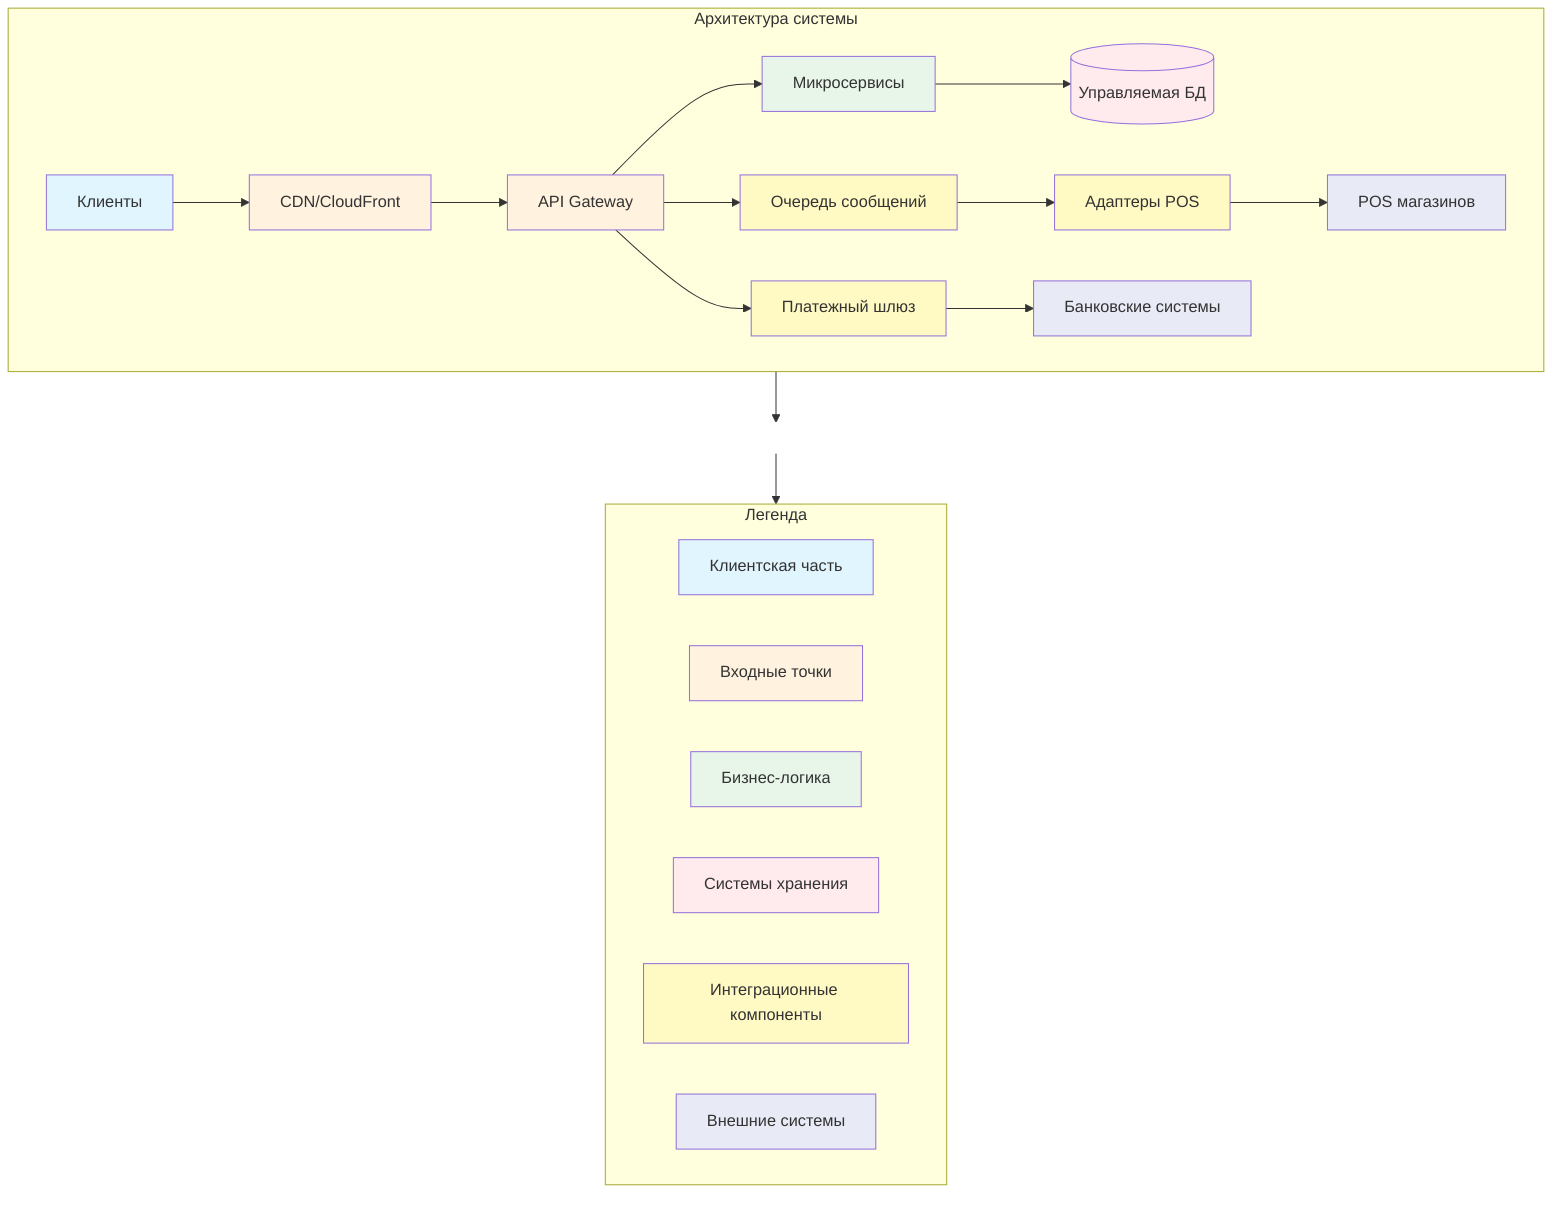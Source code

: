 graph TD
    subgraph Architecture [Архитектура системы]
        CLIENT[Клиенты]:::client
        CDN[CDN/CloudFront]:::entry
        API[API Gateway]:::entry
        MICRO[Микросервисы]:::business
        DB[(Управляемая БД)]:::storage
        MSG[Очередь сообщений]:::integration
        ADAPTER[Адаптеры POS]:::integration
        POS[POS магазинов]:::external
        PAYMENT[Платежный шлюз]:::integration
        BANK[Банковские системы]:::external

        CLIENT --> CDN
        CDN --> API
        API --> MICRO
        MICRO --> DB
        API --> MSG
        MSG --> ADAPTER
        ADAPTER --> POS
        API --> PAYMENT
        PAYMENT --> BANK
    end

    subgraph Legend [Легенда]
        L1[Клиентская часть]:::client
        L2[Входные точки]:::entry
        L3[Бизнес-логика]:::business
        L4[Системы хранения]:::storage
        L5[Интеграционные компоненты]:::integration
        L6[Внешние системы]:::external
    end

    classDef client fill:#e1f5fe;
    classDef entry fill:#fff3e0;
    classDef business fill:#e8f5e9;
    classDef storage fill:#ffebee;
    classDef integration fill:#fff9c4;
    classDef external fill:#e8eaf6;

    Architecture --> Invisible[ ]:::invisible
    Invisible --> Legend
    
    classDef invisible fill:#ffffff, stroke:#ffffff, color:#ffffff;